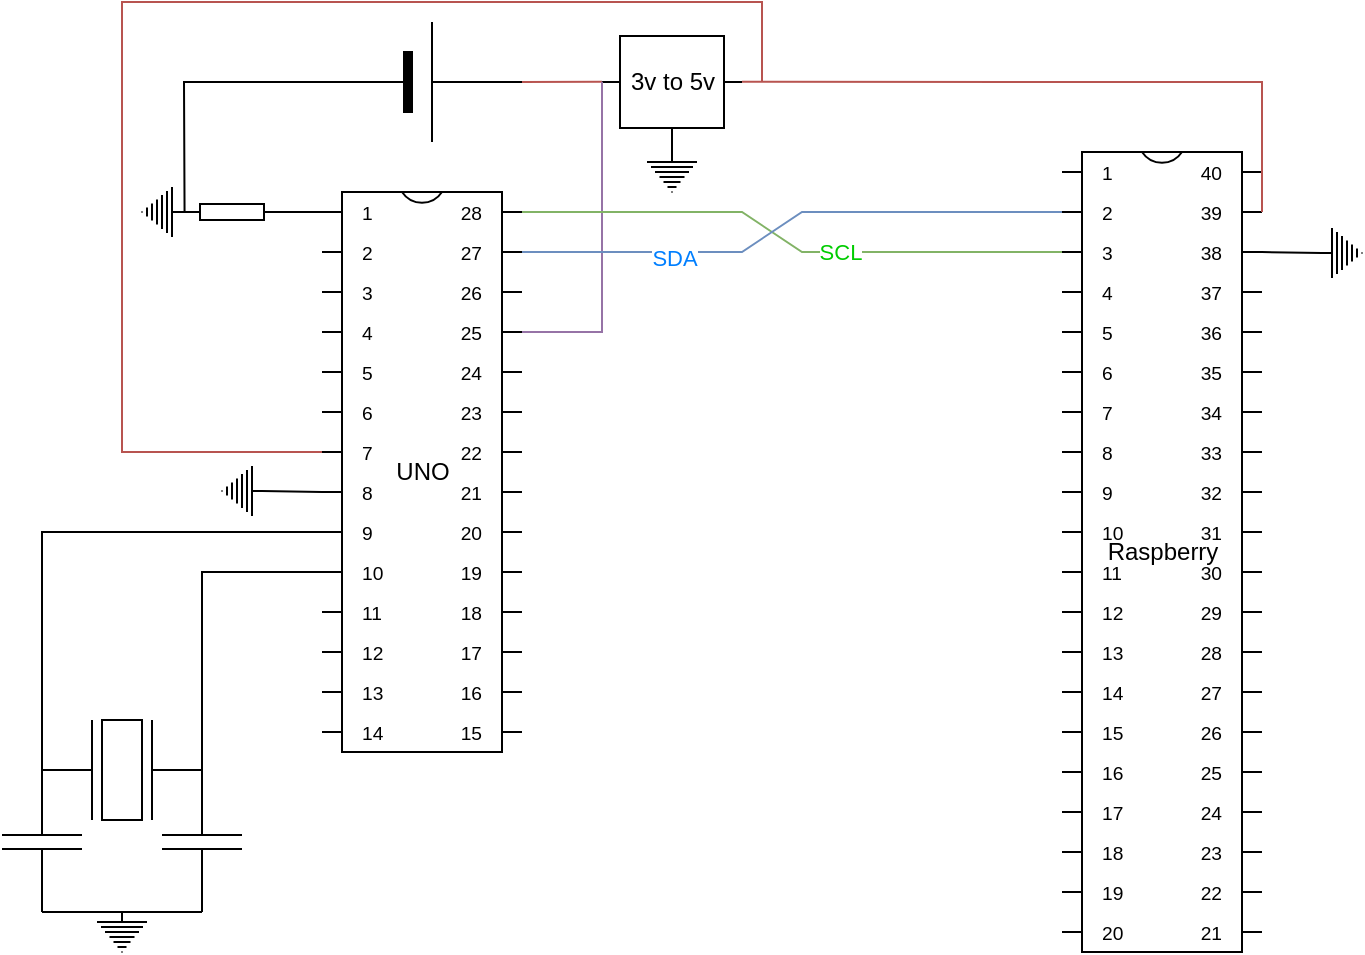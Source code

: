 <mxfile version="16.0.2" type="device"><diagram id="kSAaS4j5thUIQ0rJMGIQ" name="Page-1"><mxGraphModel dx="748" dy="453" grid="1" gridSize="10" guides="1" tooltips="1" connect="1" arrows="1" fold="1" page="1" pageScale="1" pageWidth="850" pageHeight="1100" math="0" shadow="0"><root><mxCell id="0"/><mxCell id="1" parent="0"/><mxCell id="wnjTAqFSjSd0fkC2bHJ--1" value="Raspberry" style="shadow=0;dashed=0;align=center;html=1;strokeWidth=1;shape=mxgraph.electrical.logic_gates.dual_inline_ic;labelNames=a,b,c,d,e,f,g,h,i,j,k,l,m,n,o,p,q,r,s,t;" vertex="1" parent="1"><mxGeometry x="590" y="500" width="100" height="400" as="geometry"/></mxCell><mxCell id="wnjTAqFSjSd0fkC2bHJ--2" value="UNO" style="shadow=0;dashed=0;align=center;html=1;strokeWidth=1;shape=mxgraph.electrical.logic_gates.dual_inline_ic;labelNames=a,b,c,d,e,f,g,h,i,j,k,l,m,n,o,p,q,r,s,t;" vertex="1" parent="1"><mxGeometry x="220" y="520" width="100" height="280" as="geometry"/></mxCell><mxCell id="wnjTAqFSjSd0fkC2bHJ--3" value="" style="verticalLabelPosition=bottom;shadow=0;dashed=0;align=center;fillColor=#000000;html=1;verticalAlign=top;strokeWidth=1;shape=mxgraph.electrical.miscellaneous.monocell_battery;" vertex="1" parent="1"><mxGeometry x="220" y="435" width="100" height="60" as="geometry"/></mxCell><mxCell id="wnjTAqFSjSd0fkC2bHJ--4" value="" style="verticalLabelPosition=bottom;shadow=0;dashed=0;align=center;html=1;verticalAlign=top;shape=mxgraph.electrical.abstract.voltage_regulator;" vertex="1" parent="1"><mxGeometry x="360" y="442" width="70" height="58" as="geometry"/></mxCell><mxCell id="wnjTAqFSjSd0fkC2bHJ--6" value="" style="rounded=0;whiteSpace=wrap;html=1;" vertex="1" parent="1"><mxGeometry x="110" y="784" width="20" height="50" as="geometry"/></mxCell><mxCell id="wnjTAqFSjSd0fkC2bHJ--7" value="" style="endArrow=none;html=1;rounded=0;" edge="1" parent="1"><mxGeometry width="50" height="50" relative="1" as="geometry"><mxPoint x="105" y="834" as="sourcePoint"/><mxPoint x="105" y="784" as="targetPoint"/></mxGeometry></mxCell><mxCell id="wnjTAqFSjSd0fkC2bHJ--8" value="" style="endArrow=none;html=1;rounded=0;" edge="1" parent="1"><mxGeometry width="50" height="50" relative="1" as="geometry"><mxPoint x="135" y="834" as="sourcePoint"/><mxPoint x="135" y="784" as="targetPoint"/></mxGeometry></mxCell><mxCell id="wnjTAqFSjSd0fkC2bHJ--9" value="" style="endArrow=none;html=1;rounded=0;" edge="1" parent="1"><mxGeometry width="50" height="50" relative="1" as="geometry"><mxPoint x="80" y="809" as="sourcePoint"/><mxPoint x="105" y="809" as="targetPoint"/></mxGeometry></mxCell><mxCell id="wnjTAqFSjSd0fkC2bHJ--10" value="" style="endArrow=none;html=1;rounded=0;" edge="1" parent="1"><mxGeometry width="50" height="50" relative="1" as="geometry"><mxPoint x="135" y="809" as="sourcePoint"/><mxPoint x="160" y="809" as="targetPoint"/></mxGeometry></mxCell><mxCell id="wnjTAqFSjSd0fkC2bHJ--16" value="" style="endArrow=none;html=1;rounded=0;exitX=1;exitY=0.5;exitDx=0;exitDy=0;exitPerimeter=0;entryX=0;entryY=0.395;entryDx=0;entryDy=0;entryPerimeter=0;fillColor=#f8cecc;strokeColor=#b85450;" edge="1" parent="1" source="wnjTAqFSjSd0fkC2bHJ--3" target="wnjTAqFSjSd0fkC2bHJ--4"><mxGeometry width="50" height="50" relative="1" as="geometry"><mxPoint x="480" y="485" as="sourcePoint"/><mxPoint x="530" y="435" as="targetPoint"/></mxGeometry></mxCell><mxCell id="wnjTAqFSjSd0fkC2bHJ--18" value="" style="endArrow=none;html=1;rounded=0;exitX=1;exitY=0;exitDx=0;exitDy=70;exitPerimeter=0;entryX=0;entryY=0.395;entryDx=0;entryDy=0;entryPerimeter=0;fillColor=#e1d5e7;strokeColor=#9673a6;" edge="1" parent="1" source="wnjTAqFSjSd0fkC2bHJ--2" target="wnjTAqFSjSd0fkC2bHJ--4"><mxGeometry width="50" height="50" relative="1" as="geometry"><mxPoint x="370" y="700" as="sourcePoint"/><mxPoint x="420" y="650" as="targetPoint"/><Array as="points"><mxPoint x="360" y="590"/></Array></mxGeometry></mxCell><mxCell id="wnjTAqFSjSd0fkC2bHJ--19" value="" style="endArrow=none;html=1;rounded=0;entryX=0;entryY=0;entryDx=0;entryDy=190;entryPerimeter=0;" edge="1" parent="1" target="wnjTAqFSjSd0fkC2bHJ--2"><mxGeometry width="50" height="50" relative="1" as="geometry"><mxPoint x="160" y="840" as="sourcePoint"/><mxPoint x="160" y="660" as="targetPoint"/><Array as="points"><mxPoint x="160" y="710"/></Array></mxGeometry></mxCell><mxCell id="wnjTAqFSjSd0fkC2bHJ--20" value="" style="endArrow=none;html=1;rounded=0;entryX=0;entryY=0;entryDx=0;entryDy=170;entryPerimeter=0;" edge="1" parent="1" target="wnjTAqFSjSd0fkC2bHJ--2"><mxGeometry width="50" height="50" relative="1" as="geometry"><mxPoint x="80" y="840" as="sourcePoint"/><mxPoint x="140" y="730" as="targetPoint"/><Array as="points"><mxPoint x="80" y="690"/></Array></mxGeometry></mxCell><mxCell id="wnjTAqFSjSd0fkC2bHJ--21" value="" style="pointerEvents=1;verticalLabelPosition=bottom;shadow=0;dashed=0;align=center;html=1;verticalAlign=top;shape=mxgraph.electrical.capacitors.capacitor_1;direction=south;" vertex="1" parent="1"><mxGeometry x="60" y="810" width="40" height="70" as="geometry"/></mxCell><mxCell id="wnjTAqFSjSd0fkC2bHJ--22" value="" style="pointerEvents=1;verticalLabelPosition=bottom;shadow=0;dashed=0;align=center;html=1;verticalAlign=top;shape=mxgraph.electrical.capacitors.capacitor_1;direction=south;" vertex="1" parent="1"><mxGeometry x="140" y="810" width="40" height="70" as="geometry"/></mxCell><mxCell id="wnjTAqFSjSd0fkC2bHJ--24" value="" style="endArrow=none;html=1;rounded=0;entryX=1;entryY=0.5;entryDx=0;entryDy=0;entryPerimeter=0;" edge="1" parent="1" target="wnjTAqFSjSd0fkC2bHJ--22"><mxGeometry width="50" height="50" relative="1" as="geometry"><mxPoint x="80" y="880" as="sourcePoint"/><mxPoint x="150" y="880" as="targetPoint"/></mxGeometry></mxCell><mxCell id="wnjTAqFSjSd0fkC2bHJ--25" value="" style="pointerEvents=1;verticalLabelPosition=bottom;shadow=0;dashed=0;align=center;html=1;verticalAlign=top;shape=mxgraph.electrical.signal_sources.protective_earth;" vertex="1" parent="1"><mxGeometry x="107.5" y="880" width="25" height="20" as="geometry"/></mxCell><mxCell id="wnjTAqFSjSd0fkC2bHJ--26" value="" style="endArrow=none;html=1;rounded=0;exitX=1;exitY=0;exitDx=0;exitDy=10;exitPerimeter=0;fillColor=#d5e8d4;strokeColor=#82b366;entryX=0;entryY=0;entryDx=0;entryDy=50;entryPerimeter=0;" edge="1" parent="1" source="wnjTAqFSjSd0fkC2bHJ--2" target="wnjTAqFSjSd0fkC2bHJ--1"><mxGeometry width="50" height="50" relative="1" as="geometry"><mxPoint x="400" y="710" as="sourcePoint"/><mxPoint x="470" y="600" as="targetPoint"/><Array as="points"><mxPoint x="430" y="530"/><mxPoint x="460" y="550"/></Array></mxGeometry></mxCell><mxCell id="wnjTAqFSjSd0fkC2bHJ--29" value="&lt;font color=&quot;#00cc00&quot;&gt;SCL&lt;/font&gt;" style="edgeLabel;html=1;align=center;verticalAlign=middle;resizable=0;points=[];" vertex="1" connectable="0" parent="wnjTAqFSjSd0fkC2bHJ--26"><mxGeometry x="0.15" y="-4" relative="1" as="geometry"><mxPoint x="6" y="-4" as="offset"/></mxGeometry></mxCell><mxCell id="wnjTAqFSjSd0fkC2bHJ--27" value="" style="endArrow=none;html=1;rounded=0;exitX=1;exitY=0;exitDx=0;exitDy=30;exitPerimeter=0;fillColor=#dae8fc;strokeColor=#6c8ebf;entryX=0;entryY=0;entryDx=0;entryDy=30;entryPerimeter=0;" edge="1" parent="1" source="wnjTAqFSjSd0fkC2bHJ--2" target="wnjTAqFSjSd0fkC2bHJ--1"><mxGeometry width="50" height="50" relative="1" as="geometry"><mxPoint x="430" y="750" as="sourcePoint"/><mxPoint x="470" y="620" as="targetPoint"/><Array as="points"><mxPoint x="430" y="550"/><mxPoint x="460" y="530"/></Array></mxGeometry></mxCell><mxCell id="wnjTAqFSjSd0fkC2bHJ--28" value="&lt;font color=&quot;#007fff&quot;&gt;SDA&lt;/font&gt;" style="edgeLabel;html=1;align=center;verticalAlign=middle;resizable=0;points=[];" vertex="1" connectable="0" parent="wnjTAqFSjSd0fkC2bHJ--27"><mxGeometry x="-0.246" y="1" relative="1" as="geometry"><mxPoint x="-28" y="4" as="offset"/></mxGeometry></mxCell><mxCell id="wnjTAqFSjSd0fkC2bHJ--30" value="" style="pointerEvents=1;verticalLabelPosition=bottom;shadow=0;dashed=0;align=center;html=1;verticalAlign=top;shape=mxgraph.electrical.signal_sources.protective_earth;" vertex="1" parent="1"><mxGeometry x="382.5" y="500" width="25" height="20" as="geometry"/></mxCell><mxCell id="wnjTAqFSjSd0fkC2bHJ--32" value="" style="endArrow=none;html=1;rounded=0;fontColor=#00CC00;entryX=0.5;entryY=1;entryDx=0;entryDy=0;entryPerimeter=0;exitX=0.5;exitY=0;exitDx=0;exitDy=0;exitPerimeter=0;" edge="1" parent="1" source="wnjTAqFSjSd0fkC2bHJ--30" target="wnjTAqFSjSd0fkC2bHJ--4"><mxGeometry width="50" height="50" relative="1" as="geometry"><mxPoint x="290" y="580" as="sourcePoint"/><mxPoint x="340" y="530" as="targetPoint"/></mxGeometry></mxCell><mxCell id="wnjTAqFSjSd0fkC2bHJ--33" value="&lt;font color=&quot;#000000&quot;&gt;3v to 5v&lt;/font&gt;" style="text;html=1;strokeColor=none;fillColor=none;align=center;verticalAlign=middle;whiteSpace=wrap;rounded=0;fontColor=#00CC00;" vertex="1" parent="1"><mxGeometry x="372.5" y="455" width="45" height="20" as="geometry"/></mxCell><mxCell id="wnjTAqFSjSd0fkC2bHJ--34" value="" style="endArrow=none;html=1;rounded=0;fontColor=#000000;exitX=1;exitY=0.395;exitDx=0;exitDy=0;exitPerimeter=0;entryX=1;entryY=0;entryDx=0;entryDy=30;entryPerimeter=0;fillColor=#f8cecc;strokeColor=#b85450;" edge="1" parent="1" source="wnjTAqFSjSd0fkC2bHJ--4" target="wnjTAqFSjSd0fkC2bHJ--1"><mxGeometry width="50" height="50" relative="1" as="geometry"><mxPoint x="490" y="490" as="sourcePoint"/><mxPoint x="750" y="471" as="targetPoint"/><Array as="points"><mxPoint x="690" y="465"/></Array></mxGeometry></mxCell><mxCell id="wnjTAqFSjSd0fkC2bHJ--35" value="" style="pointerEvents=1;verticalLabelPosition=bottom;shadow=0;dashed=0;align=center;html=1;verticalAlign=top;shape=mxgraph.electrical.signal_sources.protective_earth;direction=north;" vertex="1" parent="1"><mxGeometry x="720" y="538" width="20" height="25" as="geometry"/></mxCell><mxCell id="wnjTAqFSjSd0fkC2bHJ--36" value="" style="endArrow=none;html=1;rounded=0;fontColor=#000000;exitX=1;exitY=0;exitDx=0;exitDy=50;exitPerimeter=0;entryX=0.5;entryY=0;entryDx=0;entryDy=0;entryPerimeter=0;" edge="1" parent="1" source="wnjTAqFSjSd0fkC2bHJ--1" target="wnjTAqFSjSd0fkC2bHJ--35"><mxGeometry width="50" height="50" relative="1" as="geometry"><mxPoint x="710" y="650" as="sourcePoint"/><mxPoint x="760" y="600" as="targetPoint"/></mxGeometry></mxCell><mxCell id="wnjTAqFSjSd0fkC2bHJ--37" value="" style="pointerEvents=1;verticalLabelPosition=bottom;shadow=0;dashed=0;align=center;html=1;verticalAlign=top;shape=mxgraph.electrical.resistors.resistor_1;fontColor=#000000;" vertex="1" parent="1"><mxGeometry x="150" y="526" width="50" height="8" as="geometry"/></mxCell><mxCell id="wnjTAqFSjSd0fkC2bHJ--38" value="" style="endArrow=none;html=1;rounded=0;fontColor=#000000;exitX=0;exitY=0;exitDx=0;exitDy=10;exitPerimeter=0;entryX=1;entryY=0.5;entryDx=0;entryDy=0;entryPerimeter=0;" edge="1" parent="1" source="wnjTAqFSjSd0fkC2bHJ--2" target="wnjTAqFSjSd0fkC2bHJ--37"><mxGeometry width="50" height="50" relative="1" as="geometry"><mxPoint x="160" y="540" as="sourcePoint"/><mxPoint x="210" y="490" as="targetPoint"/></mxGeometry></mxCell><mxCell id="wnjTAqFSjSd0fkC2bHJ--39" value="" style="pointerEvents=1;verticalLabelPosition=bottom;shadow=0;dashed=0;align=center;html=1;verticalAlign=top;shape=mxgraph.electrical.signal_sources.protective_earth;direction=south;" vertex="1" parent="1"><mxGeometry x="130" y="517.5" width="20" height="25" as="geometry"/></mxCell><mxCell id="wnjTAqFSjSd0fkC2bHJ--40" value="" style="endArrow=none;html=1;rounded=0;fontColor=#000000;fillColor=#f8cecc;strokeColor=#b85450;entryX=0;entryY=0;entryDx=0;entryDy=130;entryPerimeter=0;" edge="1" parent="1" target="wnjTAqFSjSd0fkC2bHJ--2"><mxGeometry width="50" height="50" relative="1" as="geometry"><mxPoint x="440" y="465" as="sourcePoint"/><mxPoint x="220" y="655" as="targetPoint"/><Array as="points"><mxPoint x="440" y="425"/><mxPoint x="120" y="425"/><mxPoint x="120" y="650"/></Array></mxGeometry></mxCell><mxCell id="wnjTAqFSjSd0fkC2bHJ--43" value="" style="pointerEvents=1;verticalLabelPosition=bottom;shadow=0;dashed=0;align=center;html=1;verticalAlign=top;shape=mxgraph.electrical.signal_sources.protective_earth;direction=south;" vertex="1" parent="1"><mxGeometry x="170" y="657" width="20" height="25" as="geometry"/></mxCell><mxCell id="wnjTAqFSjSd0fkC2bHJ--44" value="" style="endArrow=none;html=1;rounded=0;fontColor=#000000;exitX=0.5;exitY=0;exitDx=0;exitDy=0;exitPerimeter=0;entryX=0;entryY=0;entryDx=0;entryDy=150;entryPerimeter=0;" edge="1" parent="1" source="wnjTAqFSjSd0fkC2bHJ--43" target="wnjTAqFSjSd0fkC2bHJ--2"><mxGeometry width="50" height="50" relative="1" as="geometry"><mxPoint x="160" y="650" as="sourcePoint"/><mxPoint x="210" y="600" as="targetPoint"/></mxGeometry></mxCell><mxCell id="wnjTAqFSjSd0fkC2bHJ--45" value="" style="endArrow=none;html=1;rounded=0;fontColor=#000000;exitX=0.506;exitY=-0.064;exitDx=0;exitDy=0;exitPerimeter=0;entryX=0;entryY=0.5;entryDx=0;entryDy=0;entryPerimeter=0;" edge="1" parent="1" source="wnjTAqFSjSd0fkC2bHJ--39" target="wnjTAqFSjSd0fkC2bHJ--3"><mxGeometry width="50" height="50" relative="1" as="geometry"><mxPoint x="160" y="520" as="sourcePoint"/><mxPoint x="210" y="470" as="targetPoint"/><Array as="points"><mxPoint x="151" y="465"/></Array></mxGeometry></mxCell></root></mxGraphModel></diagram></mxfile>